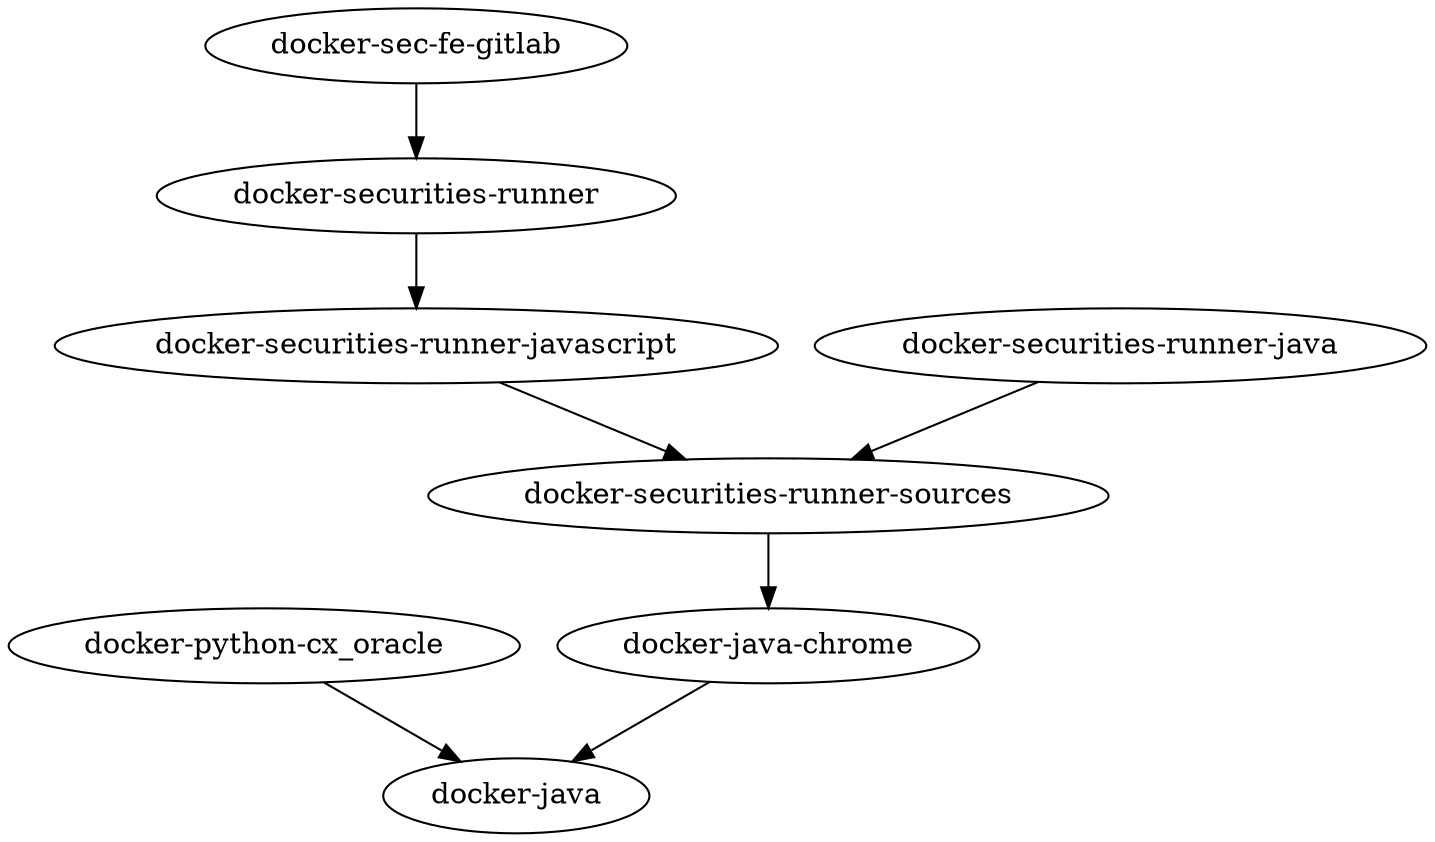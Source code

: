 digraph G {
"docker-java-chrome" -> "docker-java";
"docker-python-cx_oracle" -> "docker-java";
"docker-sec-fe-gitlab" -> "docker-securities-runner";
"docker-securities-runner" -> "docker-securities-runner-javascript";
"docker-securities-runner-java" -> "docker-securities-runner-sources";
"docker-securities-runner-javascript" -> "docker-securities-runner-sources";
"docker-securities-runner-sources" -> "docker-java-chrome";
}
